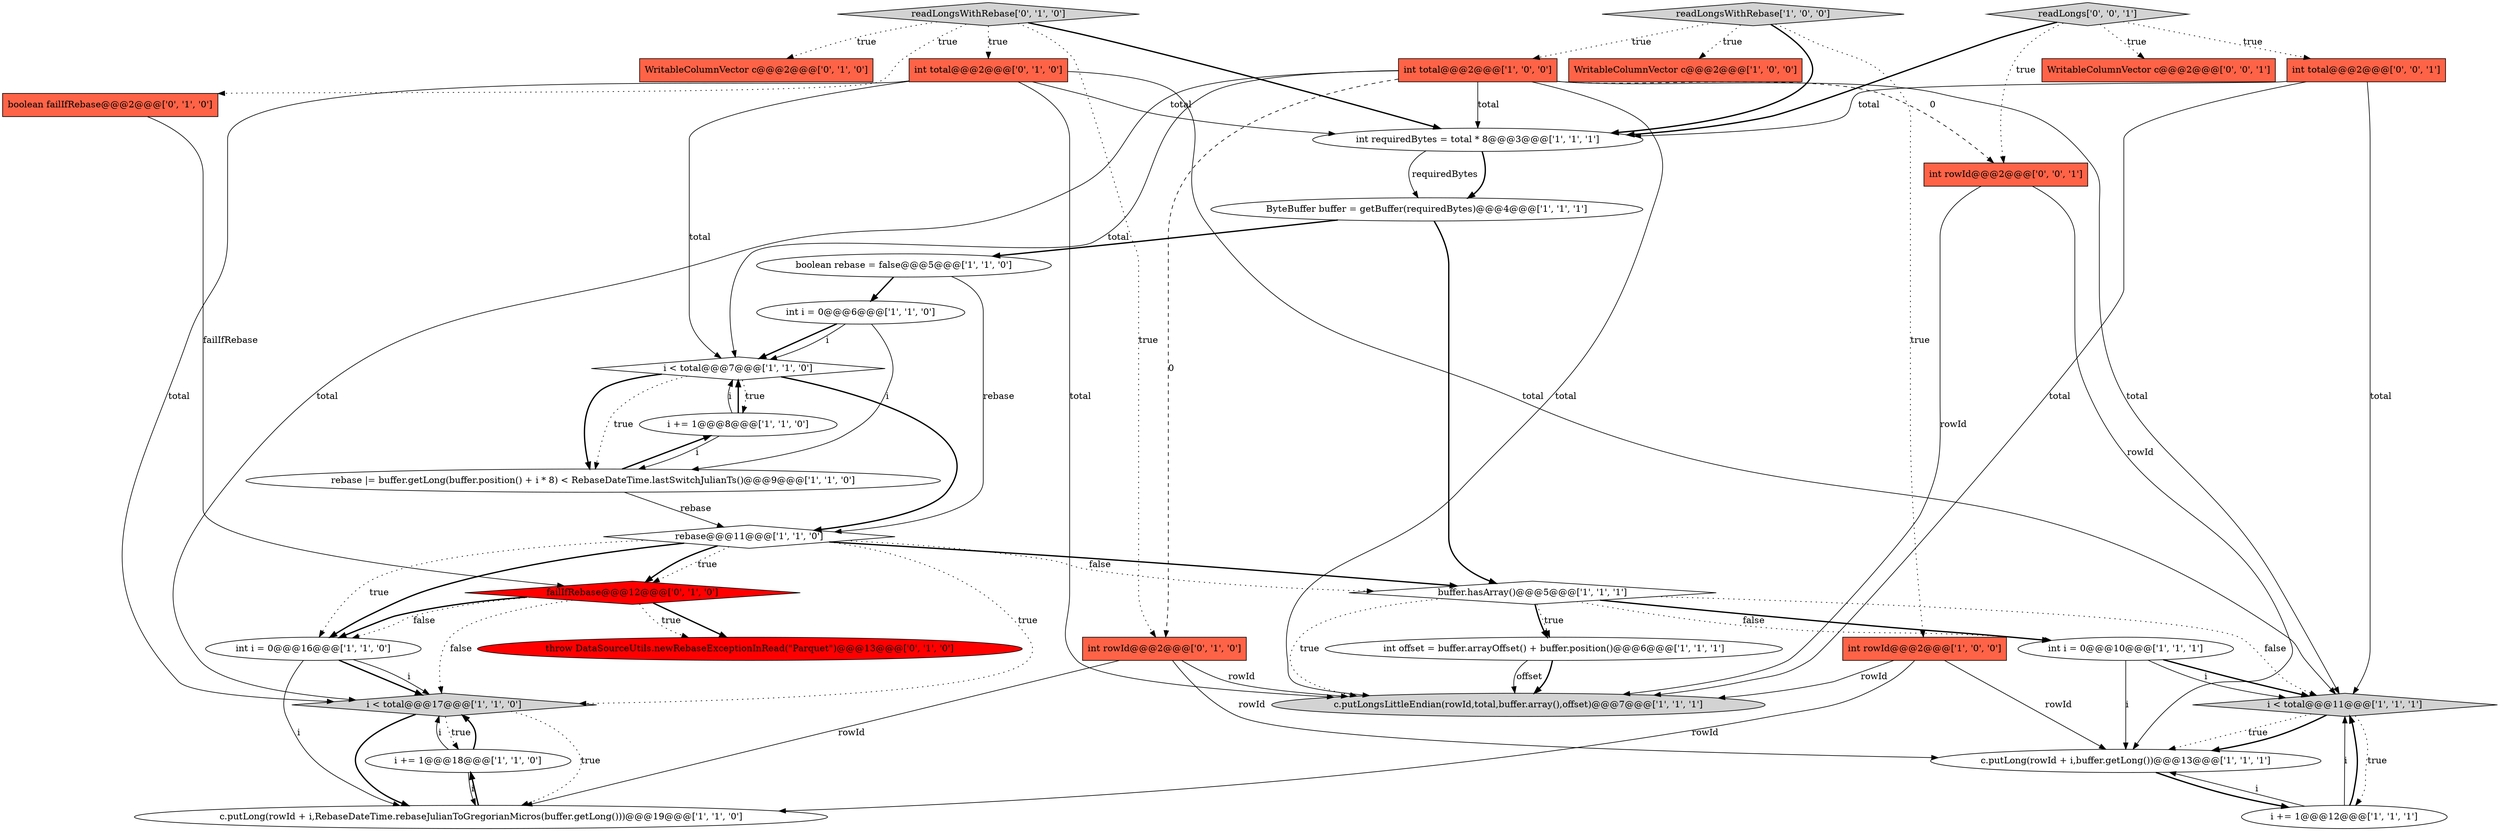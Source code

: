 digraph {
3 [style = filled, label = "readLongsWithRebase['1', '0', '0']", fillcolor = lightgray, shape = diamond image = "AAA0AAABBB1BBB"];
23 [style = filled, label = "readLongsWithRebase['0', '1', '0']", fillcolor = lightgray, shape = diamond image = "AAA0AAABBB2BBB"];
13 [style = filled, label = "i < total@@@17@@@['1', '1', '0']", fillcolor = lightgray, shape = diamond image = "AAA0AAABBB1BBB"];
28 [style = filled, label = "WritableColumnVector c@@@2@@@['0', '1', '0']", fillcolor = tomato, shape = box image = "AAA0AAABBB2BBB"];
10 [style = filled, label = "c.putLong(rowId + i,buffer.getLong())@@@13@@@['1', '1', '1']", fillcolor = white, shape = ellipse image = "AAA0AAABBB1BBB"];
15 [style = filled, label = "WritableColumnVector c@@@2@@@['1', '0', '0']", fillcolor = tomato, shape = box image = "AAA0AAABBB1BBB"];
0 [style = filled, label = "i < total@@@11@@@['1', '1', '1']", fillcolor = lightgray, shape = diamond image = "AAA0AAABBB1BBB"];
29 [style = filled, label = "int rowId@@@2@@@['0', '1', '0']", fillcolor = tomato, shape = box image = "AAA1AAABBB2BBB"];
27 [style = filled, label = "throw DataSourceUtils.newRebaseExceptionInRead(\"Parquet\")@@@13@@@['0', '1', '0']", fillcolor = red, shape = ellipse image = "AAA1AAABBB2BBB"];
12 [style = filled, label = "boolean rebase = false@@@5@@@['1', '1', '0']", fillcolor = white, shape = ellipse image = "AAA0AAABBB1BBB"];
6 [style = filled, label = "rebase@@@11@@@['1', '1', '0']", fillcolor = white, shape = diamond image = "AAA0AAABBB1BBB"];
22 [style = filled, label = "int i = 0@@@16@@@['1', '1', '0']", fillcolor = white, shape = ellipse image = "AAA0AAABBB1BBB"];
2 [style = filled, label = "int i = 0@@@10@@@['1', '1', '1']", fillcolor = white, shape = ellipse image = "AAA0AAABBB1BBB"];
30 [style = filled, label = "int total@@@2@@@['0', '0', '1']", fillcolor = tomato, shape = box image = "AAA0AAABBB3BBB"];
5 [style = filled, label = "i < total@@@7@@@['1', '1', '0']", fillcolor = white, shape = diamond image = "AAA0AAABBB1BBB"];
20 [style = filled, label = "int total@@@2@@@['1', '0', '0']", fillcolor = tomato, shape = box image = "AAA1AAABBB1BBB"];
14 [style = filled, label = "int requiredBytes = total * 8@@@3@@@['1', '1', '1']", fillcolor = white, shape = ellipse image = "AAA0AAABBB1BBB"];
18 [style = filled, label = "i += 1@@@8@@@['1', '1', '0']", fillcolor = white, shape = ellipse image = "AAA0AAABBB1BBB"];
26 [style = filled, label = "int total@@@2@@@['0', '1', '0']", fillcolor = tomato, shape = box image = "AAA0AAABBB2BBB"];
17 [style = filled, label = "i += 1@@@12@@@['1', '1', '1']", fillcolor = white, shape = ellipse image = "AAA0AAABBB1BBB"];
11 [style = filled, label = "ByteBuffer buffer = getBuffer(requiredBytes)@@@4@@@['1', '1', '1']", fillcolor = white, shape = ellipse image = "AAA0AAABBB1BBB"];
1 [style = filled, label = "i += 1@@@18@@@['1', '1', '0']", fillcolor = white, shape = ellipse image = "AAA0AAABBB1BBB"];
24 [style = filled, label = "boolean failIfRebase@@@2@@@['0', '1', '0']", fillcolor = tomato, shape = box image = "AAA0AAABBB2BBB"];
21 [style = filled, label = "rebase |= buffer.getLong(buffer.position() + i * 8) < RebaseDateTime.lastSwitchJulianTs()@@@9@@@['1', '1', '0']", fillcolor = white, shape = ellipse image = "AAA0AAABBB1BBB"];
25 [style = filled, label = "failIfRebase@@@12@@@['0', '1', '0']", fillcolor = red, shape = diamond image = "AAA1AAABBB2BBB"];
16 [style = filled, label = "int i = 0@@@6@@@['1', '1', '0']", fillcolor = white, shape = ellipse image = "AAA0AAABBB1BBB"];
31 [style = filled, label = "readLongs['0', '0', '1']", fillcolor = lightgray, shape = diamond image = "AAA0AAABBB3BBB"];
32 [style = filled, label = "WritableColumnVector c@@@2@@@['0', '0', '1']", fillcolor = tomato, shape = box image = "AAA0AAABBB3BBB"];
8 [style = filled, label = "int rowId@@@2@@@['1', '0', '0']", fillcolor = tomato, shape = box image = "AAA0AAABBB1BBB"];
33 [style = filled, label = "int rowId@@@2@@@['0', '0', '1']", fillcolor = tomato, shape = box image = "AAA0AAABBB3BBB"];
4 [style = filled, label = "buffer.hasArray()@@@5@@@['1', '1', '1']", fillcolor = white, shape = diamond image = "AAA0AAABBB1BBB"];
7 [style = filled, label = "c.putLong(rowId + i,RebaseDateTime.rebaseJulianToGregorianMicros(buffer.getLong()))@@@19@@@['1', '1', '0']", fillcolor = white, shape = ellipse image = "AAA0AAABBB1BBB"];
19 [style = filled, label = "c.putLongsLittleEndian(rowId,total,buffer.array(),offset)@@@7@@@['1', '1', '1']", fillcolor = lightgray, shape = ellipse image = "AAA0AAABBB1BBB"];
9 [style = filled, label = "int offset = buffer.arrayOffset() + buffer.position()@@@6@@@['1', '1', '1']", fillcolor = white, shape = ellipse image = "AAA0AAABBB1BBB"];
26->5 [style = solid, label="total"];
26->13 [style = solid, label="total"];
5->18 [style = dotted, label="true"];
25->22 [style = bold, label=""];
26->14 [style = solid, label="total"];
6->22 [style = bold, label=""];
10->17 [style = bold, label=""];
20->19 [style = solid, label="total"];
1->13 [style = bold, label=""];
21->18 [style = bold, label=""];
26->0 [style = solid, label="total"];
25->22 [style = dotted, label="false"];
23->29 [style = dotted, label="true"];
14->11 [style = bold, label=""];
1->13 [style = solid, label="i"];
22->13 [style = bold, label=""];
24->25 [style = solid, label="failIfRebase"];
31->14 [style = bold, label=""];
7->1 [style = bold, label=""];
30->0 [style = solid, label="total"];
33->19 [style = solid, label="rowId"];
0->10 [style = dotted, label="true"];
16->21 [style = solid, label="i"];
6->13 [style = dotted, label="true"];
21->6 [style = solid, label="rebase"];
11->12 [style = bold, label=""];
4->2 [style = bold, label=""];
13->7 [style = dotted, label="true"];
2->10 [style = solid, label="i"];
20->13 [style = solid, label="total"];
31->33 [style = dotted, label="true"];
20->29 [style = dashed, label="0"];
23->14 [style = bold, label=""];
5->21 [style = bold, label=""];
25->27 [style = bold, label=""];
6->4 [style = bold, label=""];
31->30 [style = dotted, label="true"];
5->6 [style = bold, label=""];
6->25 [style = dotted, label="true"];
20->5 [style = solid, label="total"];
4->0 [style = dotted, label="false"];
20->33 [style = dashed, label="0"];
23->24 [style = dotted, label="true"];
4->9 [style = bold, label=""];
17->0 [style = solid, label="i"];
29->10 [style = solid, label="rowId"];
23->28 [style = dotted, label="true"];
11->4 [style = bold, label=""];
20->0 [style = solid, label="total"];
6->22 [style = dotted, label="true"];
14->11 [style = solid, label="requiredBytes"];
8->19 [style = solid, label="rowId"];
18->5 [style = solid, label="i"];
2->0 [style = bold, label=""];
4->2 [style = dotted, label="false"];
17->0 [style = bold, label=""];
8->7 [style = solid, label="rowId"];
3->15 [style = dotted, label="true"];
2->0 [style = solid, label="i"];
16->5 [style = bold, label=""];
9->19 [style = bold, label=""];
5->21 [style = dotted, label="true"];
4->19 [style = dotted, label="true"];
17->10 [style = solid, label="i"];
29->19 [style = solid, label="rowId"];
6->4 [style = dotted, label="false"];
22->13 [style = solid, label="i"];
3->14 [style = bold, label=""];
30->19 [style = solid, label="total"];
12->16 [style = bold, label=""];
9->19 [style = solid, label="offset"];
29->7 [style = solid, label="rowId"];
31->32 [style = dotted, label="true"];
25->13 [style = dotted, label="false"];
12->6 [style = solid, label="rebase"];
13->1 [style = dotted, label="true"];
0->10 [style = bold, label=""];
16->5 [style = solid, label="i"];
23->26 [style = dotted, label="true"];
13->7 [style = bold, label=""];
18->5 [style = bold, label=""];
18->21 [style = solid, label="i"];
8->10 [style = solid, label="rowId"];
26->19 [style = solid, label="total"];
20->14 [style = solid, label="total"];
0->17 [style = dotted, label="true"];
30->14 [style = solid, label="total"];
22->7 [style = solid, label="i"];
33->10 [style = solid, label="rowId"];
4->9 [style = dotted, label="true"];
3->8 [style = dotted, label="true"];
25->27 [style = dotted, label="true"];
1->7 [style = solid, label="i"];
6->25 [style = bold, label=""];
3->20 [style = dotted, label="true"];
}
